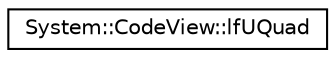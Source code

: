 digraph G
{
  edge [fontname="Helvetica",fontsize="10",labelfontname="Helvetica",labelfontsize="10"];
  node [fontname="Helvetica",fontsize="10",shape=record];
  rankdir="LR";
  Node1 [label="System::CodeView::lfUQuad",height=0.2,width=0.4,color="black", fillcolor="white", style="filled",URL="$struct_system_1_1_code_view_1_1lf_u_quad.html"];
}
